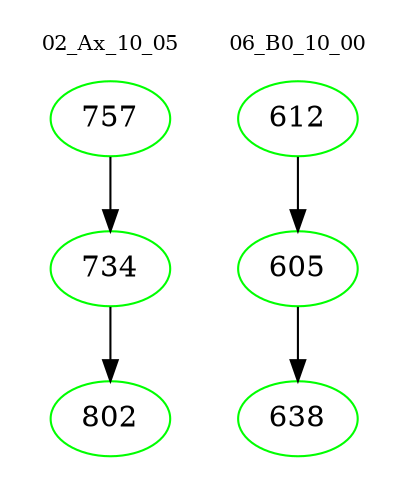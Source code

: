 digraph{
subgraph cluster_0 {
color = white
label = "02_Ax_10_05";
fontsize=10;
T0_757 [label="757", color="green"]
T0_757 -> T0_734 [color="black"]
T0_734 [label="734", color="green"]
T0_734 -> T0_802 [color="black"]
T0_802 [label="802", color="green"]
}
subgraph cluster_1 {
color = white
label = "06_B0_10_00";
fontsize=10;
T1_612 [label="612", color="green"]
T1_612 -> T1_605 [color="black"]
T1_605 [label="605", color="green"]
T1_605 -> T1_638 [color="black"]
T1_638 [label="638", color="green"]
}
}
